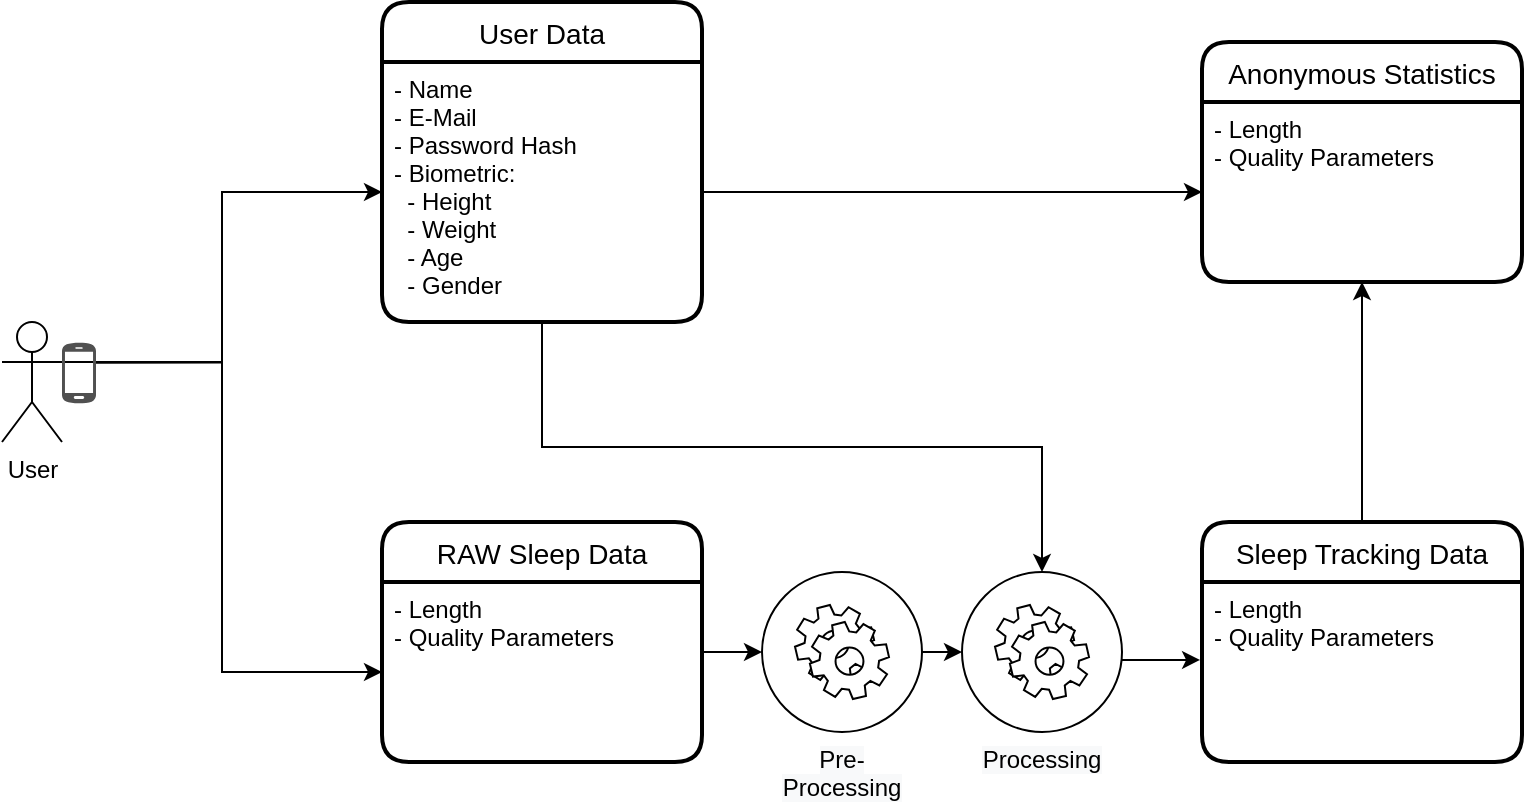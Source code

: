 <mxfile version="13.1.3" type="device"><diagram id="oxpf31C5nIQpH93ivFBI" name="Seite-1"><mxGraphModel dx="1422" dy="785" grid="1" gridSize="10" guides="1" tooltips="1" connect="1" arrows="1" fold="1" page="1" pageScale="1" pageWidth="850" pageHeight="1100" math="0" shadow="0"><root><mxCell id="0"/><mxCell id="1" parent="0"/><mxCell id="Xaw6HlAZRZurFpHeVIIR-16" style="edgeStyle=orthogonalEdgeStyle;rounded=0;orthogonalLoop=1;jettySize=auto;html=1;exitX=1;exitY=0.333;exitDx=0;exitDy=0;exitPerimeter=0;entryX=0;entryY=0.5;entryDx=0;entryDy=0;" edge="1" parent="1" source="Xaw6HlAZRZurFpHeVIIR-1" target="Xaw6HlAZRZurFpHeVIIR-8"><mxGeometry relative="1" as="geometry"/></mxCell><mxCell id="Xaw6HlAZRZurFpHeVIIR-17" style="edgeStyle=orthogonalEdgeStyle;rounded=0;orthogonalLoop=1;jettySize=auto;html=1;exitX=1;exitY=0.333;exitDx=0;exitDy=0;exitPerimeter=0;entryX=0;entryY=0.5;entryDx=0;entryDy=0;" edge="1" parent="1" source="Xaw6HlAZRZurFpHeVIIR-13" target="Xaw6HlAZRZurFpHeVIIR-4"><mxGeometry relative="1" as="geometry"><Array as="points"><mxPoint x="170" y="390"/><mxPoint x="170" y="305"/></Array></mxGeometry></mxCell><mxCell id="Xaw6HlAZRZurFpHeVIIR-1" value="User" style="shape=umlActor;verticalLabelPosition=bottom;labelBackgroundColor=#ffffff;verticalAlign=top;html=1;outlineConnect=0;" vertex="1" parent="1"><mxGeometry x="60" y="370" width="30" height="60" as="geometry"/></mxCell><mxCell id="Xaw6HlAZRZurFpHeVIIR-7" value="RAW Sleep Data" style="swimlane;childLayout=stackLayout;horizontal=1;startSize=30;horizontalStack=0;rounded=1;fontSize=14;fontStyle=0;strokeWidth=2;resizeParent=0;resizeLast=1;shadow=0;dashed=0;align=center;" vertex="1" parent="1"><mxGeometry x="250" y="470" width="160" height="120" as="geometry"/></mxCell><mxCell id="Xaw6HlAZRZurFpHeVIIR-8" value="- Length&#10;- Quality Parameters&#10;" style="align=left;strokeColor=none;fillColor=none;spacingLeft=4;fontSize=12;verticalAlign=top;resizable=0;rotatable=0;part=1;" vertex="1" parent="Xaw6HlAZRZurFpHeVIIR-7"><mxGeometry y="30" width="160" height="90" as="geometry"/></mxCell><mxCell id="Xaw6HlAZRZurFpHeVIIR-3" value="User Data" style="swimlane;childLayout=stackLayout;horizontal=1;startSize=30;horizontalStack=0;rounded=1;fontSize=14;fontStyle=0;strokeWidth=2;resizeParent=0;resizeLast=1;shadow=0;dashed=0;align=center;" vertex="1" parent="1"><mxGeometry x="250" y="210" width="160" height="160" as="geometry"/></mxCell><mxCell id="Xaw6HlAZRZurFpHeVIIR-4" value="- Name&#10;- E-Mail&#10;- Password Hash&#10;- Biometric: &#10;  - Height&#10;  - Weight&#10;  - Age&#10;  - Gender&#10;" style="align=left;strokeColor=none;fillColor=none;spacingLeft=4;fontSize=12;verticalAlign=top;resizable=0;rotatable=0;part=1;" vertex="1" parent="Xaw6HlAZRZurFpHeVIIR-3"><mxGeometry y="30" width="160" height="130" as="geometry"/></mxCell><mxCell id="Xaw6HlAZRZurFpHeVIIR-21" style="edgeStyle=orthogonalEdgeStyle;rounded=0;orthogonalLoop=1;jettySize=auto;html=1;exitX=0.5;exitY=0;exitDx=0;exitDy=0;entryX=0.5;entryY=1;entryDx=0;entryDy=0;" edge="1" parent="1" source="Xaw6HlAZRZurFpHeVIIR-5" target="Xaw6HlAZRZurFpHeVIIR-10"><mxGeometry relative="1" as="geometry"/></mxCell><mxCell id="Xaw6HlAZRZurFpHeVIIR-13" value="" style="pointerEvents=1;shadow=0;dashed=0;html=1;strokeColor=none;fillColor=#505050;labelPosition=center;verticalLabelPosition=bottom;verticalAlign=top;outlineConnect=0;align=center;shape=mxgraph.office.devices.cell_phone_android_proportional;" vertex="1" parent="1"><mxGeometry x="90" y="380" width="17" height="31" as="geometry"/></mxCell><mxCell id="Xaw6HlAZRZurFpHeVIIR-22" style="edgeStyle=orthogonalEdgeStyle;rounded=0;orthogonalLoop=1;jettySize=auto;html=1;exitX=1;exitY=0.5;exitDx=0;exitDy=0;" edge="1" parent="1" source="Xaw6HlAZRZurFpHeVIIR-4" target="Xaw6HlAZRZurFpHeVIIR-10"><mxGeometry relative="1" as="geometry"/></mxCell><mxCell id="Xaw6HlAZRZurFpHeVIIR-5" value="Sleep Tracking Data" style="swimlane;childLayout=stackLayout;horizontal=1;startSize=30;horizontalStack=0;rounded=1;fontSize=14;fontStyle=0;strokeWidth=2;resizeParent=0;resizeLast=1;shadow=0;dashed=0;align=center;" vertex="1" parent="1"><mxGeometry x="660" y="470" width="160" height="120" as="geometry"/></mxCell><mxCell id="Xaw6HlAZRZurFpHeVIIR-6" value="- Length&#10;- Quality Parameters&#10;" style="align=left;strokeColor=none;fillColor=none;spacingLeft=4;fontSize=12;verticalAlign=top;resizable=0;rotatable=0;part=1;" vertex="1" parent="Xaw6HlAZRZurFpHeVIIR-5"><mxGeometry y="30" width="160" height="90" as="geometry"/></mxCell><mxCell id="Xaw6HlAZRZurFpHeVIIR-9" value="Anonymous Statistics" style="swimlane;childLayout=stackLayout;horizontal=1;startSize=30;horizontalStack=0;rounded=1;fontSize=14;fontStyle=0;strokeWidth=2;resizeParent=0;resizeLast=1;shadow=0;dashed=0;align=center;" vertex="1" parent="1"><mxGeometry x="660" y="230" width="160" height="120" as="geometry"/></mxCell><mxCell id="Xaw6HlAZRZurFpHeVIIR-10" value="- Length&#10;- Quality Parameters&#10;" style="align=left;strokeColor=none;fillColor=none;spacingLeft=4;fontSize=12;verticalAlign=top;resizable=0;rotatable=0;part=1;" vertex="1" parent="Xaw6HlAZRZurFpHeVIIR-9"><mxGeometry y="30" width="160" height="90" as="geometry"/></mxCell><mxCell id="Xaw6HlAZRZurFpHeVIIR-27" style="edgeStyle=orthogonalEdgeStyle;rounded=0;orthogonalLoop=1;jettySize=auto;html=1;exitX=1;exitY=0.5;exitDx=0;exitDy=0;entryX=-0.006;entryY=0.433;entryDx=0;entryDy=0;entryPerimeter=0;" edge="1" parent="1" source="Xaw6HlAZRZurFpHeVIIR-23" target="Xaw6HlAZRZurFpHeVIIR-6"><mxGeometry relative="1" as="geometry"><Array as="points"><mxPoint x="570" y="539"/></Array></mxGeometry></mxCell><mxCell id="Xaw6HlAZRZurFpHeVIIR-23" value="&lt;p style=&quot;line-height: 70%&quot;&gt;&lt;br&gt;&lt;/p&gt;" style="ellipse;whiteSpace=wrap;html=1;aspect=fixed;" vertex="1" parent="1"><mxGeometry x="540" y="495" width="80" height="80" as="geometry"/></mxCell><mxCell id="Xaw6HlAZRZurFpHeVIIR-24" value="" style="shape=mxgraph.bpmn.service_task;html=1;outlineConnect=0;" vertex="1" parent="1"><mxGeometry x="556.5" y="511.5" width="47" height="47" as="geometry"/></mxCell><mxCell id="Xaw6HlAZRZurFpHeVIIR-25" style="edgeStyle=orthogonalEdgeStyle;rounded=0;orthogonalLoop=1;jettySize=auto;html=1;exitX=0.5;exitY=1;exitDx=0;exitDy=0;entryX=0.5;entryY=0;entryDx=0;entryDy=0;" edge="1" parent="1" source="Xaw6HlAZRZurFpHeVIIR-4" target="Xaw6HlAZRZurFpHeVIIR-23"><mxGeometry relative="1" as="geometry"/></mxCell><mxCell id="Xaw6HlAZRZurFpHeVIIR-28" value="&lt;span style=&quot;color: rgb(0, 0, 0); font-family: helvetica; font-size: 12px; font-style: normal; font-weight: 400; letter-spacing: normal; text-indent: 0px; text-transform: none; word-spacing: 0px; background-color: rgb(248, 249, 250); float: none; display: inline;&quot;&gt;Processing&lt;/span&gt;" style="text;whiteSpace=wrap;html=1;align=center;" vertex="1" parent="1"><mxGeometry x="540" y="575" width="80" height="30" as="geometry"/></mxCell><mxCell id="Xaw6HlAZRZurFpHeVIIR-33" style="edgeStyle=orthogonalEdgeStyle;rounded=0;orthogonalLoop=1;jettySize=auto;html=1;exitX=1;exitY=0.5;exitDx=0;exitDy=0;entryX=0;entryY=0.5;entryDx=0;entryDy=0;" edge="1" parent="1" source="Xaw6HlAZRZurFpHeVIIR-29" target="Xaw6HlAZRZurFpHeVIIR-23"><mxGeometry relative="1" as="geometry"/></mxCell><mxCell id="Xaw6HlAZRZurFpHeVIIR-29" value="&lt;p style=&quot;line-height: 70%&quot;&gt;&lt;br&gt;&lt;/p&gt;" style="ellipse;whiteSpace=wrap;html=1;aspect=fixed;" vertex="1" parent="1"><mxGeometry x="440" y="495" width="80" height="80" as="geometry"/></mxCell><mxCell id="Xaw6HlAZRZurFpHeVIIR-30" value="" style="shape=mxgraph.bpmn.service_task;html=1;outlineConnect=0;" vertex="1" parent="1"><mxGeometry x="456.5" y="511.5" width="47" height="47" as="geometry"/></mxCell><mxCell id="Xaw6HlAZRZurFpHeVIIR-31" value="&lt;span style=&quot;color: rgb(0 , 0 , 0) ; font-family: &amp;#34;helvetica&amp;#34; ; font-size: 12px ; font-style: normal ; font-weight: 400 ; letter-spacing: normal ; text-indent: 0px ; text-transform: none ; word-spacing: 0px ; background-color: rgb(248 , 249 , 250) ; float: none ; display: inline&quot;&gt;Pre-Processing&lt;/span&gt;" style="text;whiteSpace=wrap;html=1;align=center;" vertex="1" parent="1"><mxGeometry x="440" y="575" width="80" height="30" as="geometry"/></mxCell><mxCell id="Xaw6HlAZRZurFpHeVIIR-32" style="edgeStyle=orthogonalEdgeStyle;rounded=0;orthogonalLoop=1;jettySize=auto;html=1;exitX=1;exitY=0.5;exitDx=0;exitDy=0;entryX=0;entryY=0.5;entryDx=0;entryDy=0;" edge="1" parent="1" source="Xaw6HlAZRZurFpHeVIIR-8" target="Xaw6HlAZRZurFpHeVIIR-29"><mxGeometry relative="1" as="geometry"><Array as="points"><mxPoint x="410" y="535"/></Array></mxGeometry></mxCell></root></mxGraphModel></diagram></mxfile>